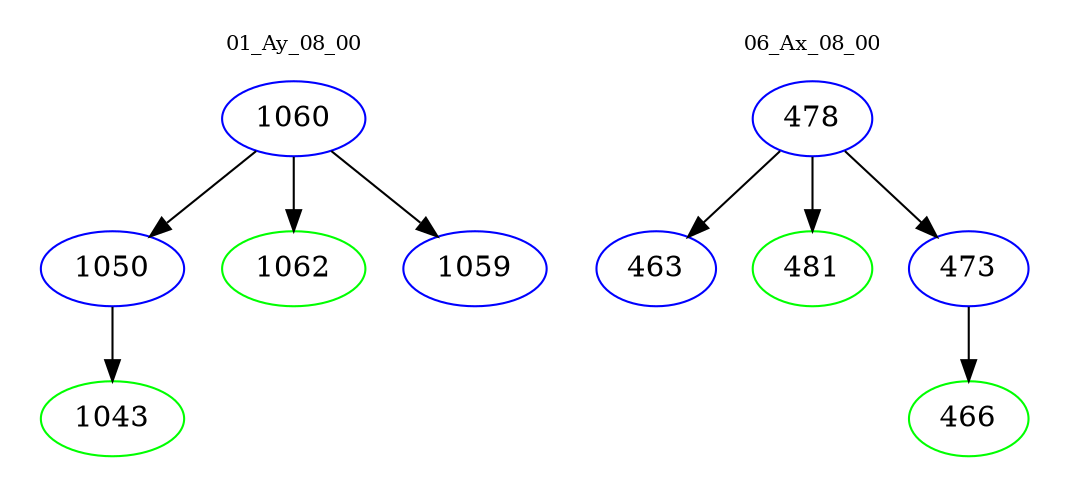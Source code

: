 digraph{
subgraph cluster_0 {
color = white
label = "01_Ay_08_00";
fontsize=10;
T0_1060 [label="1060", color="blue"]
T0_1060 -> T0_1050 [color="black"]
T0_1050 [label="1050", color="blue"]
T0_1050 -> T0_1043 [color="black"]
T0_1043 [label="1043", color="green"]
T0_1060 -> T0_1062 [color="black"]
T0_1062 [label="1062", color="green"]
T0_1060 -> T0_1059 [color="black"]
T0_1059 [label="1059", color="blue"]
}
subgraph cluster_1 {
color = white
label = "06_Ax_08_00";
fontsize=10;
T1_478 [label="478", color="blue"]
T1_478 -> T1_463 [color="black"]
T1_463 [label="463", color="blue"]
T1_478 -> T1_481 [color="black"]
T1_481 [label="481", color="green"]
T1_478 -> T1_473 [color="black"]
T1_473 [label="473", color="blue"]
T1_473 -> T1_466 [color="black"]
T1_466 [label="466", color="green"]
}
}
